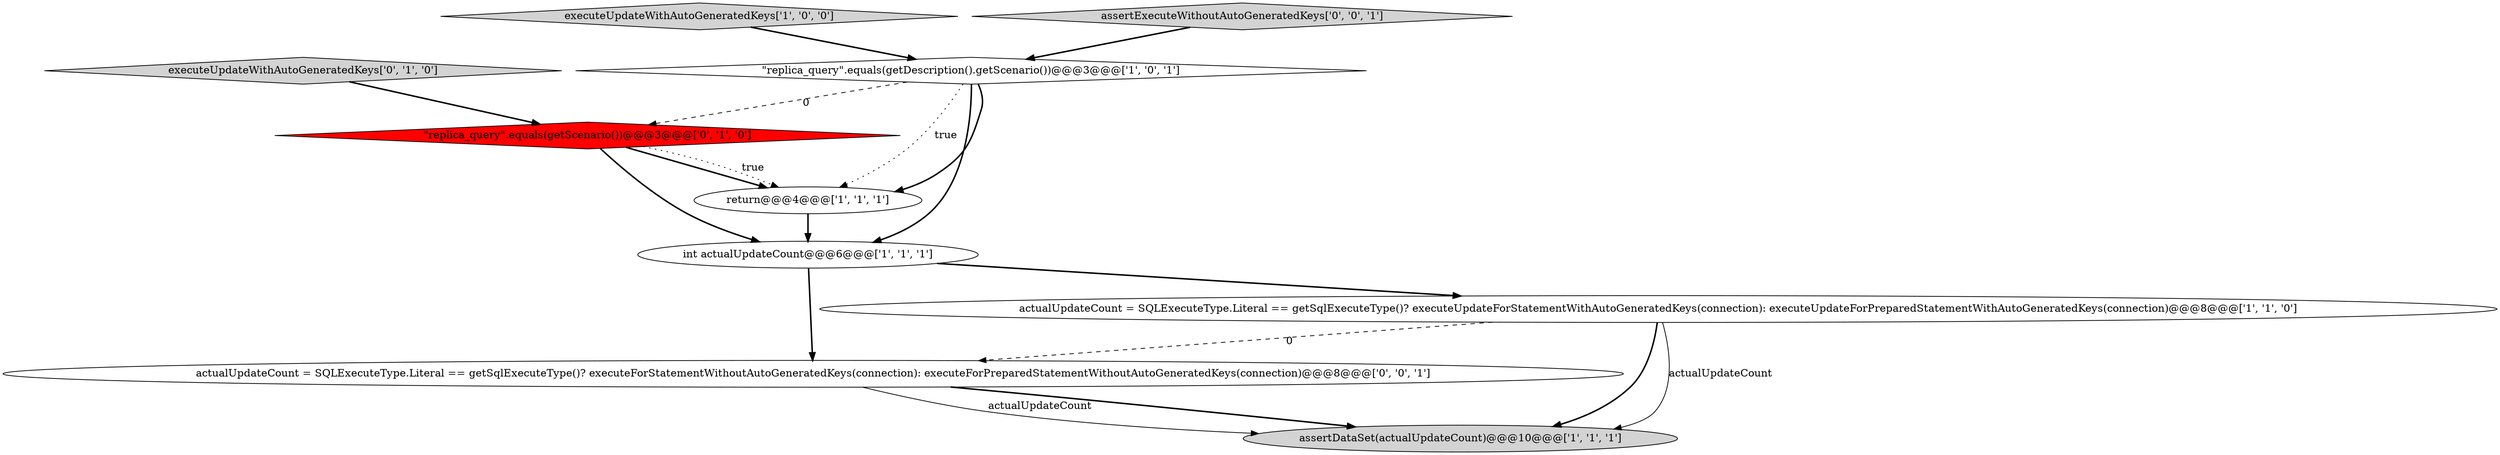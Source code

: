 digraph {
2 [style = filled, label = "executeUpdateWithAutoGeneratedKeys['1', '0', '0']", fillcolor = lightgray, shape = diamond image = "AAA0AAABBB1BBB"];
5 [style = filled, label = "\"replica_query\".equals(getDescription().getScenario())@@@3@@@['1', '0', '1']", fillcolor = white, shape = diamond image = "AAA0AAABBB1BBB"];
3 [style = filled, label = "actualUpdateCount = SQLExecuteType.Literal == getSqlExecuteType()? executeUpdateForStatementWithAutoGeneratedKeys(connection): executeUpdateForPreparedStatementWithAutoGeneratedKeys(connection)@@@8@@@['1', '1', '0']", fillcolor = white, shape = ellipse image = "AAA0AAABBB1BBB"];
8 [style = filled, label = "assertExecuteWithoutAutoGeneratedKeys['0', '0', '1']", fillcolor = lightgray, shape = diamond image = "AAA0AAABBB3BBB"];
7 [style = filled, label = "executeUpdateWithAutoGeneratedKeys['0', '1', '0']", fillcolor = lightgray, shape = diamond image = "AAA0AAABBB2BBB"];
4 [style = filled, label = "assertDataSet(actualUpdateCount)@@@10@@@['1', '1', '1']", fillcolor = lightgray, shape = ellipse image = "AAA0AAABBB1BBB"];
6 [style = filled, label = "\"replica_query\".equals(getScenario())@@@3@@@['0', '1', '0']", fillcolor = red, shape = diamond image = "AAA1AAABBB2BBB"];
0 [style = filled, label = "int actualUpdateCount@@@6@@@['1', '1', '1']", fillcolor = white, shape = ellipse image = "AAA0AAABBB1BBB"];
1 [style = filled, label = "return@@@4@@@['1', '1', '1']", fillcolor = white, shape = ellipse image = "AAA0AAABBB1BBB"];
9 [style = filled, label = "actualUpdateCount = SQLExecuteType.Literal == getSqlExecuteType()? executeForStatementWithoutAutoGeneratedKeys(connection): executeForPreparedStatementWithoutAutoGeneratedKeys(connection)@@@8@@@['0', '0', '1']", fillcolor = white, shape = ellipse image = "AAA0AAABBB3BBB"];
0->3 [style = bold, label=""];
6->1 [style = bold, label=""];
5->1 [style = bold, label=""];
0->9 [style = bold, label=""];
3->4 [style = solid, label="actualUpdateCount"];
6->0 [style = bold, label=""];
1->0 [style = bold, label=""];
5->6 [style = dashed, label="0"];
8->5 [style = bold, label=""];
5->0 [style = bold, label=""];
9->4 [style = bold, label=""];
9->4 [style = solid, label="actualUpdateCount"];
3->9 [style = dashed, label="0"];
3->4 [style = bold, label=""];
7->6 [style = bold, label=""];
5->1 [style = dotted, label="true"];
2->5 [style = bold, label=""];
6->1 [style = dotted, label="true"];
}
